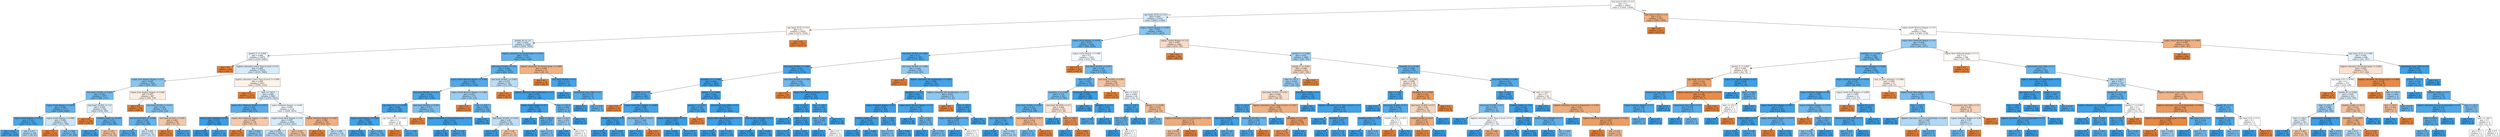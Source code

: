 digraph Tree {
node [shape=box, style="filled", color="black"] ;
0 [label="imd_band_0-10% <= 0.0\ngini = 0.5\nsamples = 26852\nvalue = [13426, 13426]", fillcolor="#e5813900"] ;
1 [label="age_band_35-55 <= 1.0\ngini = 0.493\nsamples = 21431\nvalue = [9443, 11988]", fillcolor="#399de536"] ;
0 -> 1 [labeldistance=2.5, labelangle=45, headlabel="True"] ;
2 [label="age_band_35-55 <= 0.0\ngini = 0.5\nsamples = 14501\nvalue = [7472, 7029]", fillcolor="#e581390f"] ;
1 -> 2 ;
3 [label="gender_M <= 1.0\ngini = 0.492\nsamples = 12488\nvalue = [5459, 7029]", fillcolor="#399de539"] ;
2 -> 3 ;
4 [label="gender_F <= 0.999\ngini = 0.499\nsamples = 10875\nvalue = [5195, 5680]", fillcolor="#399de516"] ;
3 -> 4 ;
5 [label="gini = 0.0\nsamples = 640\nvalue = [640, 0]", fillcolor="#e58139ff"] ;
4 -> 5 ;
6 [label="highest_education_Lower Than A Level <= 0.0\ngini = 0.494\nsamples = 10235\nvalue = [4555, 5680]", fillcolor="#399de533"] ;
4 -> 6 ;
7 [label="region_East Anglian Region <= 0.0\ngini = 0.406\nsamples = 3424\nvalue = [969, 2455]", fillcolor="#399de59a"] ;
6 -> 7 ;
8 [label="imd_band_10-20% <= 0.001\ngini = 0.342\nsamples = 2737\nvalue = [600, 2137]", fillcolor="#399de5b7"] ;
7 -> 8 ;
9 [label="region_South Region <= 0.005\ngini = 0.266\nsamples = 2173\nvalue = [344, 1829]", fillcolor="#399de5cf"] ;
8 -> 9 ;
10 [label="region_North Region <= 0.012\ngini = 0.145\nsamples = 1673\nvalue = [132, 1541]", fillcolor="#399de5e9"] ;
9 -> 10 ;
11 [label="gini = 0.112\nsamples = 1573\nvalue = [94, 1479]", fillcolor="#399de5ef"] ;
10 -> 11 ;
12 [label="gini = 0.471\nsamples = 100\nvalue = [38, 62]", fillcolor="#399de563"] ;
10 -> 12 ;
13 [label="region_South Region <= 0.998\ngini = 0.488\nsamples = 500\nvalue = [212, 288]", fillcolor="#399de543"] ;
9 -> 13 ;
14 [label="gini = 0.0\nsamples = 119\nvalue = [119, 0]", fillcolor="#e58139ff"] ;
13 -> 14 ;
15 [label="gini = 0.369\nsamples = 381\nvalue = [93, 288]", fillcolor="#399de5ad"] ;
13 -> 15 ;
16 [label="imd_band_10-20% <= 1.0\ngini = 0.496\nsamples = 564\nvalue = [256, 308]", fillcolor="#399de52b"] ;
8 -> 16 ;
17 [label="gini = 0.0\nsamples = 196\nvalue = [196, 0]", fillcolor="#e58139ff"] ;
16 -> 17 ;
18 [label="studied_credits <= 30.198\ngini = 0.273\nsamples = 368\nvalue = [60, 308]", fillcolor="#399de5cd"] ;
16 -> 18 ;
19 [label="gini = 0.111\nsamples = 304\nvalue = [18, 286]", fillcolor="#399de5ef"] ;
18 -> 19 ;
20 [label="gini = 0.451\nsamples = 64\nvalue = [42, 22]", fillcolor="#e5813979"] ;
18 -> 20 ;
21 [label="region_East Anglian Region <= 0.996\ngini = 0.497\nsamples = 687\nvalue = [369, 318]", fillcolor="#e5813923"] ;
7 -> 21 ;
22 [label="gini = 0.0\nsamples = 249\nvalue = [249, 0]", fillcolor="#e58139ff"] ;
21 -> 22 ;
23 [label="imd_band_40-50% <= 0.011\ngini = 0.398\nsamples = 438\nvalue = [120, 318]", fillcolor="#399de59f"] ;
21 -> 23 ;
24 [label="imd_band_80-90% <= 0.038\ngini = 0.296\nsamples = 349\nvalue = [63, 286]", fillcolor="#399de5c7"] ;
23 -> 24 ;
25 [label="gini = 0.215\nsamples = 286\nvalue = [35, 251]", fillcolor="#399de5db"] ;
24 -> 25 ;
26 [label="gini = 0.494\nsamples = 63\nvalue = [28, 35]", fillcolor="#399de533"] ;
24 -> 26 ;
27 [label="imd_band_40-50% <= 0.991\ngini = 0.461\nsamples = 89\nvalue = [57, 32]", fillcolor="#e5813970"] ;
23 -> 27 ;
28 [label="gini = 0.0\nsamples = 54\nvalue = [54, 0]", fillcolor="#e58139ff"] ;
27 -> 28 ;
29 [label="gini = 0.157\nsamples = 35\nvalue = [3, 32]", fillcolor="#399de5e7"] ;
27 -> 29 ;
30 [label="highest_education_Lower Than A Level <= 0.999\ngini = 0.499\nsamples = 6811\nvalue = [3586, 3225]", fillcolor="#e581391a"] ;
6 -> 30 ;
31 [label="gini = 0.0\nsamples = 1010\nvalue = [1010, 0]", fillcolor="#e58139ff"] ;
30 -> 31 ;
32 [label="date <= 120.5\ngini = 0.494\nsamples = 5801\nvalue = [2576, 3225]", fillcolor="#399de533"] ;
30 -> 32 ;
33 [label="region_West Midlands Region <= 0.021\ngini = 0.235\nsamples = 663\nvalue = [90, 573]", fillcolor="#399de5d7"] ;
32 -> 33 ;
34 [label="num_of_prev_attempts <= 0.5\ngini = 0.011\nsamples = 525\nvalue = [3, 522]", fillcolor="#399de5fe"] ;
33 -> 34 ;
35 [label="gini = 0.008\nsamples = 506\nvalue = [2, 504]", fillcolor="#399de5fe"] ;
34 -> 35 ;
36 [label="gini = 0.1\nsamples = 19\nvalue = [1, 18]", fillcolor="#399de5f1"] ;
34 -> 36 ;
37 [label="region_West Midlands Region <= 0.999\ngini = 0.466\nsamples = 138\nvalue = [87, 51]", fillcolor="#e581396a"] ;
33 -> 37 ;
38 [label="gini = 0.0\nsamples = 67\nvalue = [67, 0]", fillcolor="#e58139ff"] ;
37 -> 38 ;
39 [label="gini = 0.405\nsamples = 71\nvalue = [20, 51]", fillcolor="#399de59b"] ;
37 -> 39 ;
40 [label="region_Yorkshire Region <= 0.001\ngini = 0.499\nsamples = 5138\nvalue = [2486, 2652]", fillcolor="#399de510"] ;
32 -> 40 ;
41 [label="region_South West Region <= 0.0\ngini = 0.494\nsamples = 4409\nvalue = [1954, 2455]", fillcolor="#399de534"] ;
40 -> 41 ;
42 [label="gini = 0.478\nsamples = 3626\nvalue = [1435, 2191]", fillcolor="#399de558"] ;
41 -> 42 ;
43 [label="gini = 0.447\nsamples = 783\nvalue = [519, 264]", fillcolor="#e581397d"] ;
41 -> 43 ;
44 [label="region_Yorkshire Region <= 0.997\ngini = 0.394\nsamples = 729\nvalue = [532, 197]", fillcolor="#e58139a1"] ;
40 -> 44 ;
45 [label="gini = 0.0\nsamples = 395\nvalue = [395, 0]", fillcolor="#e58139ff"] ;
44 -> 45 ;
46 [label="gini = 0.484\nsamples = 334\nvalue = [137, 197]", fillcolor="#399de54e"] ;
44 -> 46 ;
47 [label="highest_education_No Formal quals <= 0.012\ngini = 0.274\nsamples = 1613\nvalue = [264, 1349]", fillcolor="#399de5cd"] ;
3 -> 47 ;
48 [label="imd_band_50-60% <= 0.01\ngini = 0.246\nsamples = 1556\nvalue = [223, 1333]", fillcolor="#399de5d4"] ;
47 -> 48 ;
49 [label="region_North Western Region <= 0.006\ngini = 0.196\nsamples = 1375\nvalue = [151, 1224]", fillcolor="#399de5e0"] ;
48 -> 49 ;
50 [label="imd_band_80-90% <= 0.012\ngini = 0.143\nsamples = 1199\nvalue = [93, 1106]", fillcolor="#399de5ea"] ;
49 -> 50 ;
51 [label="age_band_55<= <= 0.043\ngini = 0.098\nsamples = 1044\nvalue = [54, 990]", fillcolor="#399de5f1"] ;
50 -> 51 ;
52 [label="region_South Region <= 0.006\ngini = 0.085\nsamples = 1028\nvalue = [46, 982]", fillcolor="#399de5f3"] ;
51 -> 52 ;
53 [label="gini = 0.037\nsamples = 860\nvalue = [16, 844]", fillcolor="#399de5fa"] ;
52 -> 53 ;
54 [label="gini = 0.293\nsamples = 168\nvalue = [30, 138]", fillcolor="#399de5c8"] ;
52 -> 54 ;
55 [label="age_band_55<= <= 0.925\ngini = 0.5\nsamples = 16\nvalue = [8, 8]", fillcolor="#e5813900"] ;
51 -> 55 ;
56 [label="gini = 0.0\nsamples = 7\nvalue = [7, 0]", fillcolor="#e58139ff"] ;
55 -> 56 ;
57 [label="gini = 0.198\nsamples = 9\nvalue = [1, 8]", fillcolor="#399de5df"] ;
55 -> 57 ;
58 [label="imd_band_80-90% <= 0.993\ngini = 0.377\nsamples = 155\nvalue = [39, 116]", fillcolor="#399de5a9"] ;
50 -> 58 ;
59 [label="gini = 0.0\nsamples = 37\nvalue = [37, 0]", fillcolor="#e58139ff"] ;
58 -> 59 ;
60 [label="highest_education_A Level or Equivalent <= 0.5\ngini = 0.033\nsamples = 118\nvalue = [2, 116]", fillcolor="#399de5fb"] ;
58 -> 60 ;
61 [label="gini = 0.0\nsamples = 89\nvalue = [0, 89]", fillcolor="#399de5ff"] ;
60 -> 61 ;
62 [label="gini = 0.128\nsamples = 29\nvalue = [2, 27]", fillcolor="#399de5ec"] ;
60 -> 62 ;
63 [label="region_North Western Region <= 0.982\ngini = 0.442\nsamples = 176\nvalue = [58, 118]", fillcolor="#399de582"] ;
49 -> 63 ;
64 [label="gini = 0.0\nsamples = 32\nvalue = [32, 0]", fillcolor="#e58139ff"] ;
63 -> 64 ;
65 [label="date <= 225.5\ngini = 0.296\nsamples = 144\nvalue = [26, 118]", fillcolor="#399de5c7"] ;
63 -> 65 ;
66 [label="gini = 0.0\nsamples = 79\nvalue = [0, 79]", fillcolor="#399de5ff"] ;
65 -> 66 ;
67 [label="imd_band_10-20% <= 0.025\ngini = 0.48\nsamples = 65\nvalue = [26, 39]", fillcolor="#399de555"] ;
65 -> 67 ;
68 [label="gini = 0.074\nsamples = 26\nvalue = [1, 25]", fillcolor="#399de5f5"] ;
67 -> 68 ;
69 [label="gini = 0.46\nsamples = 39\nvalue = [25, 14]", fillcolor="#e5813970"] ;
67 -> 69 ;
70 [label="imd_band_50-60% <= 0.962\ngini = 0.479\nsamples = 181\nvalue = [72, 109]", fillcolor="#399de557"] ;
48 -> 70 ;
71 [label="gini = 0.0\nsamples = 69\nvalue = [69, 0]", fillcolor="#e58139ff"] ;
70 -> 71 ;
72 [label="highest_education_HE Qualification <= 0.5\ngini = 0.052\nsamples = 112\nvalue = [3, 109]", fillcolor="#399de5f8"] ;
70 -> 72 ;
73 [label="region_South Region <= 0.5\ngini = 0.02\nsamples = 101\nvalue = [1, 100]", fillcolor="#399de5fc"] ;
72 -> 73 ;
74 [label="gini = 0.0\nsamples = 94\nvalue = [0, 94]", fillcolor="#399de5ff"] ;
73 -> 74 ;
75 [label="date <= 201.0\ngini = 0.245\nsamples = 7\nvalue = [1, 6]", fillcolor="#399de5d4"] ;
73 -> 75 ;
76 [label="gini = 0.0\nsamples = 3\nvalue = [0, 3]", fillcolor="#399de5ff"] ;
75 -> 76 ;
77 [label="gini = 0.375\nsamples = 4\nvalue = [1, 3]", fillcolor="#399de5aa"] ;
75 -> 77 ;
78 [label="date <= 201.0\ngini = 0.298\nsamples = 11\nvalue = [2, 9]", fillcolor="#399de5c6"] ;
72 -> 78 ;
79 [label="date <= 92.5\ngini = 0.444\nsamples = 6\nvalue = [2, 4]", fillcolor="#399de57f"] ;
78 -> 79 ;
80 [label="gini = 0.0\nsamples = 2\nvalue = [0, 2]", fillcolor="#399de5ff"] ;
79 -> 80 ;
81 [label="gini = 0.5\nsamples = 4\nvalue = [2, 2]", fillcolor="#e5813900"] ;
79 -> 81 ;
82 [label="gini = 0.0\nsamples = 5\nvalue = [0, 5]", fillcolor="#399de5ff"] ;
78 -> 82 ;
83 [label="highest_education_No Formal quals <= 0.989\ngini = 0.404\nsamples = 57\nvalue = [41, 16]", fillcolor="#e581399b"] ;
47 -> 83 ;
84 [label="gini = 0.0\nsamples = 40\nvalue = [40, 0]", fillcolor="#e58139ff"] ;
83 -> 84 ;
85 [label="imd_band_30-40% <= 0.5\ngini = 0.111\nsamples = 17\nvalue = [1, 16]", fillcolor="#399de5ef"] ;
83 -> 85 ;
86 [label="gini = 0.0\nsamples = 9\nvalue = [0, 9]", fillcolor="#399de5ff"] ;
85 -> 86 ;
87 [label="assessment_type_CMA <= 0.5\ngini = 0.219\nsamples = 8\nvalue = [1, 7]", fillcolor="#399de5db"] ;
85 -> 87 ;
88 [label="gini = 0.0\nsamples = 2\nvalue = [0, 2]", fillcolor="#399de5ff"] ;
87 -> 88 ;
89 [label="gini = 0.278\nsamples = 6\nvalue = [1, 5]", fillcolor="#399de5cc"] ;
87 -> 89 ;
90 [label="gini = 0.0\nsamples = 2013\nvalue = [2013, 0]", fillcolor="#e58139ff"] ;
2 -> 90 ;
91 [label="region_London Region <= 0.003\ngini = 0.407\nsamples = 6930\nvalue = [1971, 4959]", fillcolor="#399de59a"] ;
1 -> 91 ;
92 [label="region_South Region <= 0.001\ngini = 0.307\nsamples = 5248\nvalue = [992, 4256]", fillcolor="#399de5c4"] ;
91 -> 92 ;
93 [label="imd_band_30-40% <= 0.001\ngini = 0.17\nsamples = 3985\nvalue = [374, 3611]", fillcolor="#399de5e5"] ;
92 -> 93 ;
94 [label="imd_band_80-90% <= 0.001\ngini = 0.101\nsamples = 3357\nvalue = [179, 3178]", fillcolor="#399de5f1"] ;
93 -> 94 ;
95 [label="disability_N <= 0.986\ngini = 0.054\nsamples = 2904\nvalue = [80, 2824]", fillcolor="#399de5f8"] ;
94 -> 95 ;
96 [label="disability_Y <= 1.0\ngini = 0.151\nsamples = 449\nvalue = [37, 412]", fillcolor="#399de5e8"] ;
95 -> 96 ;
97 [label="gini = 0.0\nsamples = 18\nvalue = [18, 0]", fillcolor="#e58139ff"] ;
96 -> 97 ;
98 [label="region_South West Region <= 0.046\ngini = 0.084\nsamples = 431\nvalue = [19, 412]", fillcolor="#399de5f3"] ;
96 -> 98 ;
99 [label="studied_credits <= 37.5\ngini = 0.016\nsamples = 364\nvalue = [3, 361]", fillcolor="#399de5fd"] ;
98 -> 99 ;
100 [label="gini = 0.012\nsamples = 344\nvalue = [2, 342]", fillcolor="#399de5fe"] ;
99 -> 100 ;
101 [label="gini = 0.095\nsamples = 20\nvalue = [1, 19]", fillcolor="#399de5f2"] ;
99 -> 101 ;
102 [label="imd_band_10-20% <= 0.017\ngini = 0.364\nsamples = 67\nvalue = [16, 51]", fillcolor="#399de5af"] ;
98 -> 102 ;
103 [label="gini = 0.073\nsamples = 53\nvalue = [2, 51]", fillcolor="#399de5f5"] ;
102 -> 103 ;
104 [label="gini = 0.0\nsamples = 14\nvalue = [14, 0]", fillcolor="#e58139ff"] ;
102 -> 104 ;
105 [label="gender_F <= 0.984\ngini = 0.034\nsamples = 2455\nvalue = [43, 2412]", fillcolor="#399de5fa"] ;
95 -> 105 ;
106 [label="gender_F <= 0.011\ngini = 0.118\nsamples = 478\nvalue = [30, 448]", fillcolor="#399de5ee"] ;
105 -> 106 ;
107 [label="region_Yorkshire Region <= 0.5\ngini = 0.013\nsamples = 451\nvalue = [3, 448]", fillcolor="#399de5fd"] ;
106 -> 107 ;
108 [label="gini = 0.009\nsamples = 426\nvalue = [2, 424]", fillcolor="#399de5fe"] ;
107 -> 108 ;
109 [label="gini = 0.077\nsamples = 25\nvalue = [1, 24]", fillcolor="#399de5f4"] ;
107 -> 109 ;
110 [label="gini = 0.0\nsamples = 27\nvalue = [27, 0]", fillcolor="#e58139ff"] ;
106 -> 110 ;
111 [label="assessment_type_CMA <= 0.5\ngini = 0.013\nsamples = 1977\nvalue = [13, 1964]", fillcolor="#399de5fd"] ;
105 -> 111 ;
112 [label="region_West Midlands Region <= 0.5\ngini = 0.022\nsamples = 728\nvalue = [8, 720]", fillcolor="#399de5fc"] ;
111 -> 112 ;
113 [label="gini = 0.015\nsamples = 665\nvalue = [5, 660]", fillcolor="#399de5fd"] ;
112 -> 113 ;
114 [label="gini = 0.091\nsamples = 63\nvalue = [3, 60]", fillcolor="#399de5f2"] ;
112 -> 114 ;
115 [label="num_of_prev_attempts <= 0.5\ngini = 0.008\nsamples = 1249\nvalue = [5, 1244]", fillcolor="#399de5fe"] ;
111 -> 115 ;
116 [label="gini = 0.007\nsamples = 1208\nvalue = [4, 1204]", fillcolor="#399de5fe"] ;
115 -> 116 ;
117 [label="gini = 0.048\nsamples = 41\nvalue = [1, 40]", fillcolor="#399de5f9"] ;
115 -> 117 ;
118 [label="imd_band_80-90% <= 0.994\ngini = 0.342\nsamples = 453\nvalue = [99, 354]", fillcolor="#399de5b8"] ;
94 -> 118 ;
119 [label="gini = 0.0\nsamples = 95\nvalue = [95, 0]", fillcolor="#e58139ff"] ;
118 -> 119 ;
120 [label="region_West Midlands Region <= 0.5\ngini = 0.022\nsamples = 358\nvalue = [4, 354]", fillcolor="#399de5fc"] ;
118 -> 120 ;
121 [label="date <= 169.5\ngini = 0.018\nsamples = 335\nvalue = [3, 332]", fillcolor="#399de5fd"] ;
120 -> 121 ;
122 [label="gini = 0.0\nsamples = 91\nvalue = [0, 91]", fillcolor="#399de5ff"] ;
121 -> 122 ;
123 [label="date <= 197.5\ngini = 0.024\nsamples = 244\nvalue = [3, 241]", fillcolor="#399de5fc"] ;
121 -> 123 ;
124 [label="gini = 0.077\nsamples = 25\nvalue = [1, 24]", fillcolor="#399de5f4"] ;
123 -> 124 ;
125 [label="gini = 0.018\nsamples = 219\nvalue = [2, 217]", fillcolor="#399de5fd"] ;
123 -> 125 ;
126 [label="date <= 169.5\ngini = 0.083\nsamples = 23\nvalue = [1, 22]", fillcolor="#399de5f3"] ;
120 -> 126 ;
127 [label="date <= 145.0\ngini = 0.245\nsamples = 7\nvalue = [1, 6]", fillcolor="#399de5d4"] ;
126 -> 127 ;
128 [label="gini = 0.0\nsamples = 5\nvalue = [0, 5]", fillcolor="#399de5ff"] ;
127 -> 128 ;
129 [label="gini = 0.5\nsamples = 2\nvalue = [1, 1]", fillcolor="#e5813900"] ;
127 -> 129 ;
130 [label="gini = 0.0\nsamples = 16\nvalue = [0, 16]", fillcolor="#399de5ff"] ;
126 -> 130 ;
131 [label="imd_band_30-40% <= 0.999\ngini = 0.428\nsamples = 628\nvalue = [195, 433]", fillcolor="#399de58c"] ;
93 -> 131 ;
132 [label="gini = 0.0\nsamples = 173\nvalue = [173, 0]", fillcolor="#e58139ff"] ;
131 -> 132 ;
133 [label="highest_education_HE Qualification <= 0.043\ngini = 0.092\nsamples = 455\nvalue = [22, 433]", fillcolor="#399de5f2"] ;
131 -> 133 ;
134 [label="disability_Y <= 0.5\ngini = 0.043\nsamples = 412\nvalue = [9, 403]", fillcolor="#399de5f9"] ;
133 -> 134 ;
135 [label="region_Yorkshire Region <= 0.5\ngini = 0.033\nsamples = 358\nvalue = [6, 352]", fillcolor="#399de5fb"] ;
134 -> 135 ;
136 [label="studied_credits <= 52.5\ngini = 0.024\nsamples = 323\nvalue = [4, 319]", fillcolor="#399de5fc"] ;
135 -> 136 ;
137 [label="gini = 0.014\nsamples = 280\nvalue = [2, 278]", fillcolor="#399de5fd"] ;
136 -> 137 ;
138 [label="gini = 0.089\nsamples = 43\nvalue = [2, 41]", fillcolor="#399de5f3"] ;
136 -> 138 ;
139 [label="date <= 89.0\ngini = 0.108\nsamples = 35\nvalue = [2, 33]", fillcolor="#399de5f0"] ;
135 -> 139 ;
140 [label="gini = 0.375\nsamples = 4\nvalue = [1, 3]", fillcolor="#399de5aa"] ;
139 -> 140 ;
141 [label="gini = 0.062\nsamples = 31\nvalue = [1, 30]", fillcolor="#399de5f6"] ;
139 -> 141 ;
142 [label="region_North Western Region <= 0.5\ngini = 0.105\nsamples = 54\nvalue = [3, 51]", fillcolor="#399de5f0"] ;
134 -> 142 ;
143 [label="gini = 0.0\nsamples = 38\nvalue = [0, 38]", fillcolor="#399de5ff"] ;
142 -> 143 ;
144 [label="date <= 92.5\ngini = 0.305\nsamples = 16\nvalue = [3, 13]", fillcolor="#399de5c4"] ;
142 -> 144 ;
145 [label="gini = 0.0\nsamples = 3\nvalue = [0, 3]", fillcolor="#399de5ff"] ;
144 -> 145 ;
146 [label="gini = 0.355\nsamples = 13\nvalue = [3, 10]", fillcolor="#399de5b3"] ;
144 -> 146 ;
147 [label="highest_education_HE Qualification <= 0.977\ngini = 0.422\nsamples = 43\nvalue = [13, 30]", fillcolor="#399de591"] ;
133 -> 147 ;
148 [label="gini = 0.0\nsamples = 12\nvalue = [12, 0]", fillcolor="#e58139ff"] ;
147 -> 148 ;
149 [label="date <= 145.0\ngini = 0.062\nsamples = 31\nvalue = [1, 30]", fillcolor="#399de5f6"] ;
147 -> 149 ;
150 [label="region_Yorkshire Region <= 0.5\ngini = 0.219\nsamples = 8\nvalue = [1, 7]", fillcolor="#399de5db"] ;
149 -> 150 ;
151 [label="gini = 0.0\nsamples = 6\nvalue = [0, 6]", fillcolor="#399de5ff"] ;
150 -> 151 ;
152 [label="gini = 0.5\nsamples = 2\nvalue = [1, 1]", fillcolor="#e5813900"] ;
150 -> 152 ;
153 [label="gini = 0.0\nsamples = 23\nvalue = [0, 23]", fillcolor="#399de5ff"] ;
149 -> 153 ;
154 [label="region_South Region <= 0.998\ngini = 0.5\nsamples = 1263\nvalue = [618, 645]", fillcolor="#399de50b"] ;
92 -> 154 ;
155 [label="gini = 0.0\nsamples = 443\nvalue = [443, 0]", fillcolor="#e58139ff"] ;
154 -> 155 ;
156 [label="imd_band_20-30% <= 0.017\ngini = 0.336\nsamples = 820\nvalue = [175, 645]", fillcolor="#399de5ba"] ;
154 -> 156 ;
157 [label="date <= 225.5\ngini = 0.267\nsamples = 730\nvalue = [116, 614]", fillcolor="#399de5cf"] ;
156 -> 157 ;
158 [label="disability_Y <= 0.001\ngini = 0.374\nsamples = 461\nvalue = [115, 346]", fillcolor="#399de5aa"] ;
157 -> 158 ;
159 [label="imd_band_70-80% <= 0.011\ngini = 0.272\nsamples = 358\nvalue = [58, 300]", fillcolor="#399de5ce"] ;
158 -> 159 ;
160 [label="imd_band_40-50% <= 0.5\ngini = 0.166\nsamples = 317\nvalue = [29, 288]", fillcolor="#399de5e5"] ;
159 -> 160 ;
161 [label="gini = 0.024\nsamples = 245\nvalue = [3, 242]", fillcolor="#399de5fc"] ;
160 -> 161 ;
162 [label="gini = 0.461\nsamples = 72\nvalue = [26, 46]", fillcolor="#399de56f"] ;
160 -> 162 ;
163 [label="imd_band_80-90% <= 0.013\ngini = 0.414\nsamples = 41\nvalue = [29, 12]", fillcolor="#e5813995"] ;
159 -> 163 ;
164 [label="gini = 0.32\nsamples = 15\nvalue = [3, 12]", fillcolor="#399de5bf"] ;
163 -> 164 ;
165 [label="gini = 0.0\nsamples = 26\nvalue = [26, 0]", fillcolor="#e58139ff"] ;
163 -> 165 ;
166 [label="imd_band_90-100% <= 0.5\ngini = 0.494\nsamples = 103\nvalue = [57, 46]", fillcolor="#e5813931"] ;
158 -> 166 ;
167 [label="gini = 0.0\nsamples = 38\nvalue = [0, 38]", fillcolor="#399de5ff"] ;
166 -> 167 ;
168 [label="date <= 148.5\ngini = 0.216\nsamples = 65\nvalue = [57, 8]", fillcolor="#e58139db"] ;
166 -> 168 ;
169 [label="gini = 0.0\nsamples = 6\nvalue = [0, 6]", fillcolor="#399de5ff"] ;
168 -> 169 ;
170 [label="gini = 0.065\nsamples = 59\nvalue = [57, 2]", fillcolor="#e58139f6"] ;
168 -> 170 ;
171 [label="imd_band_50-60% <= 0.5\ngini = 0.007\nsamples = 269\nvalue = [1, 268]", fillcolor="#399de5fe"] ;
157 -> 171 ;
172 [label="gini = 0.0\nsamples = 240\nvalue = [0, 240]", fillcolor="#399de5ff"] ;
171 -> 172 ;
173 [label="disability_N <= 0.5\ngini = 0.067\nsamples = 29\nvalue = [1, 28]", fillcolor="#399de5f6"] ;
171 -> 173 ;
174 [label="gini = 0.198\nsamples = 9\nvalue = [1, 8]", fillcolor="#399de5df"] ;
173 -> 174 ;
175 [label="gini = 0.0\nsamples = 20\nvalue = [0, 20]", fillcolor="#399de5ff"] ;
173 -> 175 ;
176 [label="imd_band_20-30% <= 0.991\ngini = 0.452\nsamples = 90\nvalue = [59, 31]", fillcolor="#e5813979"] ;
156 -> 176 ;
177 [label="gini = 0.0\nsamples = 30\nvalue = [30, 0]", fillcolor="#e58139ff"] ;
176 -> 177 ;
178 [label="date <= 225.5\ngini = 0.499\nsamples = 60\nvalue = [29, 31]", fillcolor="#399de510"] ;
176 -> 178 ;
179 [label="date <= 120.5\ngini = 0.1\nsamples = 19\nvalue = [1, 18]", fillcolor="#399de5f1"] ;
178 -> 179 ;
180 [label="date <= 89.0\ngini = 0.278\nsamples = 6\nvalue = [1, 5]", fillcolor="#399de5cc"] ;
179 -> 180 ;
181 [label="gini = 0.0\nsamples = 4\nvalue = [0, 4]", fillcolor="#399de5ff"] ;
180 -> 181 ;
182 [label="gini = 0.5\nsamples = 2\nvalue = [1, 1]", fillcolor="#e5813900"] ;
180 -> 182 ;
183 [label="gini = 0.0\nsamples = 13\nvalue = [0, 13]", fillcolor="#399de5ff"] ;
179 -> 183 ;
184 [label="gender_F <= 0.006\ngini = 0.433\nsamples = 41\nvalue = [28, 13]", fillcolor="#e5813989"] ;
178 -> 184 ;
185 [label="gini = 0.32\nsamples = 5\nvalue = [1, 4]", fillcolor="#399de5bf"] ;
184 -> 185 ;
186 [label="highest_education_A Level or Equivalent <= 0.052\ngini = 0.375\nsamples = 36\nvalue = [27, 9]", fillcolor="#e58139aa"] ;
184 -> 186 ;
187 [label="gini = 0.436\nsamples = 28\nvalue = [19, 9]", fillcolor="#e5813986"] ;
186 -> 187 ;
188 [label="gini = 0.0\nsamples = 8\nvalue = [8, 0]", fillcolor="#e58139ff"] ;
186 -> 188 ;
189 [label="region_London Region <= 1.0\ngini = 0.487\nsamples = 1682\nvalue = [979, 703]", fillcolor="#e5813948"] ;
91 -> 189 ;
190 [label="gini = 0.0\nsamples = 596\nvalue = [596, 0]", fillcolor="#e58139ff"] ;
189 -> 190 ;
191 [label="gender_F <= 0.999\ngini = 0.457\nsamples = 1086\nvalue = [383, 703]", fillcolor="#399de574"] ;
189 -> 191 ;
192 [label="gender_F <= 0.001\ngini = 0.484\nsamples = 453\nvalue = [267, 186]", fillcolor="#e581394d"] ;
191 -> 192 ;
193 [label="date <= 197.5\ngini = 0.436\nsamples = 274\nvalue = [88, 186]", fillcolor="#399de586"] ;
192 -> 193 ;
194 [label="imd_band_10-20% <= 0.011\ngini = 0.489\nsamples = 150\nvalue = [86, 64]", fillcolor="#e5813941"] ;
193 -> 194 ;
195 [label="date <= 145.0\ngini = 0.153\nsamples = 36\nvalue = [3, 33]", fillcolor="#399de5e8"] ;
194 -> 195 ;
196 [label="imd_band_30-40% <= 0.5\ngini = 0.077\nsamples = 25\nvalue = [1, 24]", fillcolor="#399de5f4"] ;
195 -> 196 ;
197 [label="gini = 0.0\nsamples = 18\nvalue = [0, 18]", fillcolor="#399de5ff"] ;
196 -> 197 ;
198 [label="gini = 0.245\nsamples = 7\nvalue = [1, 6]", fillcolor="#399de5d4"] ;
196 -> 198 ;
199 [label="imd_band_60-70% <= 0.5\ngini = 0.298\nsamples = 11\nvalue = [2, 9]", fillcolor="#399de5c6"] ;
195 -> 199 ;
200 [label="gini = 0.18\nsamples = 10\nvalue = [1, 9]", fillcolor="#399de5e3"] ;
199 -> 200 ;
201 [label="gini = 0.0\nsamples = 1\nvalue = [1, 0]", fillcolor="#e58139ff"] ;
199 -> 201 ;
202 [label="highest_education_Lower Than A Level <= 0.011\ngini = 0.396\nsamples = 114\nvalue = [83, 31]", fillcolor="#e58139a0"] ;
194 -> 202 ;
203 [label="gini = 0.0\nsamples = 14\nvalue = [0, 14]", fillcolor="#399de5ff"] ;
202 -> 203 ;
204 [label="disability_Y <= 0.989\ngini = 0.282\nsamples = 100\nvalue = [83, 17]", fillcolor="#e58139cb"] ;
202 -> 204 ;
205 [label="gini = 0.221\nsamples = 95\nvalue = [83, 12]", fillcolor="#e58139da"] ;
204 -> 205 ;
206 [label="gini = 0.0\nsamples = 5\nvalue = [0, 5]", fillcolor="#399de5ff"] ;
204 -> 206 ;
207 [label="imd_band_10-20% <= 0.5\ngini = 0.032\nsamples = 124\nvalue = [2, 122]", fillcolor="#399de5fb"] ;
193 -> 207 ;
208 [label="gini = 0.0\nsamples = 67\nvalue = [0, 67]", fillcolor="#399de5ff"] ;
207 -> 208 ;
209 [label="highest_education_Lower Than A Level <= 0.5\ngini = 0.068\nsamples = 57\nvalue = [2, 55]", fillcolor="#399de5f6"] ;
207 -> 209 ;
210 [label="gini = 0.0\nsamples = 18\nvalue = [0, 18]", fillcolor="#399de5ff"] ;
209 -> 210 ;
211 [label="disability_N <= 0.5\ngini = 0.097\nsamples = 39\nvalue = [2, 37]", fillcolor="#399de5f1"] ;
209 -> 211 ;
212 [label="gini = 0.0\nsamples = 9\nvalue = [0, 9]", fillcolor="#399de5ff"] ;
211 -> 212 ;
213 [label="gini = 0.124\nsamples = 30\nvalue = [2, 28]", fillcolor="#399de5ed"] ;
211 -> 213 ;
214 [label="gini = 0.0\nsamples = 179\nvalue = [179, 0]", fillcolor="#e58139ff"] ;
192 -> 214 ;
215 [label="disability_N <= 0.992\ngini = 0.299\nsamples = 633\nvalue = [116, 517]", fillcolor="#399de5c6"] ;
191 -> 215 ;
216 [label="date <= 222.202\ngini = 0.496\nsamples = 94\nvalue = [51, 43]", fillcolor="#e5813928"] ;
215 -> 216 ;
217 [label="date <= 169.5\ngini = 0.108\nsamples = 35\nvalue = [2, 33]", fillcolor="#399de5f0"] ;
216 -> 217 ;
218 [label="gini = 0.0\nsamples = 16\nvalue = [0, 16]", fillcolor="#399de5ff"] ;
217 -> 218 ;
219 [label="imd_band_30-40% <= 0.5\ngini = 0.188\nsamples = 19\nvalue = [2, 17]", fillcolor="#399de5e1"] ;
217 -> 219 ;
220 [label="studied_credits <= 45.0\ngini = 0.111\nsamples = 17\nvalue = [1, 16]", fillcolor="#399de5ef"] ;
219 -> 220 ;
221 [label="gini = 0.0\nsamples = 12\nvalue = [0, 12]", fillcolor="#399de5ff"] ;
220 -> 221 ;
222 [label="gini = 0.32\nsamples = 5\nvalue = [1, 4]", fillcolor="#399de5bf"] ;
220 -> 222 ;
223 [label="studied_credits <= 45.0\ngini = 0.5\nsamples = 2\nvalue = [1, 1]", fillcolor="#e5813900"] ;
219 -> 223 ;
224 [label="gini = 0.0\nsamples = 1\nvalue = [1, 0]", fillcolor="#e58139ff"] ;
223 -> 224 ;
225 [label="gini = 0.0\nsamples = 1\nvalue = [0, 1]", fillcolor="#399de5ff"] ;
223 -> 225 ;
226 [label="disability_N <= 0.029\ngini = 0.282\nsamples = 59\nvalue = [49, 10]", fillcolor="#e58139cb"] ;
216 -> 226 ;
227 [label="imd_band_10-20% <= 0.5\ngini = 0.48\nsamples = 25\nvalue = [15, 10]", fillcolor="#e5813955"] ;
226 -> 227 ;
228 [label="studied_credits <= 45.0\ngini = 0.375\nsamples = 20\nvalue = [15, 5]", fillcolor="#e58139aa"] ;
227 -> 228 ;
229 [label="gini = 0.117\nsamples = 16\nvalue = [15, 1]", fillcolor="#e58139ee"] ;
228 -> 229 ;
230 [label="gini = 0.0\nsamples = 4\nvalue = [0, 4]", fillcolor="#399de5ff"] ;
228 -> 230 ;
231 [label="gini = 0.0\nsamples = 5\nvalue = [0, 5]", fillcolor="#399de5ff"] ;
227 -> 231 ;
232 [label="gini = 0.0\nsamples = 34\nvalue = [34, 0]", fillcolor="#e58139ff"] ;
226 -> 232 ;
233 [label="imd_band_70-80% <= 0.001\ngini = 0.212\nsamples = 539\nvalue = [65, 474]", fillcolor="#399de5dc"] ;
215 -> 233 ;
234 [label="date <= 89.0\ngini = 0.099\nsamples = 459\nvalue = [24, 435]", fillcolor="#399de5f1"] ;
233 -> 234 ;
235 [label="imd_band_10-20% <= 0.5\ngini = 0.361\nsamples = 72\nvalue = [17, 55]", fillcolor="#399de5b0"] ;
234 -> 235 ;
236 [label="gini = 0.0\nsamples = 37\nvalue = [0, 37]", fillcolor="#399de5ff"] ;
235 -> 236 ;
237 [label="highest_education_Lower Than A Level <= 0.5\ngini = 0.5\nsamples = 35\nvalue = [17, 18]", fillcolor="#399de50e"] ;
235 -> 237 ;
238 [label="gini = 0.0\nsamples = 12\nvalue = [0, 12]", fillcolor="#399de5ff"] ;
237 -> 238 ;
239 [label="gini = 0.386\nsamples = 23\nvalue = [17, 6]", fillcolor="#e58139a5"] ;
237 -> 239 ;
240 [label="studied_credits <= 75.0\ngini = 0.036\nsamples = 387\nvalue = [7, 380]", fillcolor="#399de5fa"] ;
234 -> 240 ;
241 [label="date <= 169.5\ngini = 0.026\nsamples = 374\nvalue = [5, 369]", fillcolor="#399de5fc"] ;
240 -> 241 ;
242 [label="gini = 0.084\nsamples = 68\nvalue = [3, 65]", fillcolor="#399de5f3"] ;
241 -> 242 ;
243 [label="gini = 0.013\nsamples = 306\nvalue = [2, 304]", fillcolor="#399de5fd"] ;
241 -> 243 ;
244 [label="num_of_prev_attempts <= 0.5\ngini = 0.26\nsamples = 13\nvalue = [2, 11]", fillcolor="#399de5d1"] ;
240 -> 244 ;
245 [label="gini = 0.0\nsamples = 6\nvalue = [0, 6]", fillcolor="#399de5ff"] ;
244 -> 245 ;
246 [label="gini = 0.408\nsamples = 7\nvalue = [2, 5]", fillcolor="#399de599"] ;
244 -> 246 ;
247 [label="date <= 225.5\ngini = 0.5\nsamples = 80\nvalue = [41, 39]", fillcolor="#e581390c"] ;
233 -> 247 ;
248 [label="gini = 0.0\nsamples = 25\nvalue = [0, 25]", fillcolor="#399de5ff"] ;
247 -> 248 ;
249 [label="highest_education_A Level or Equivalent <= 0.001\ngini = 0.38\nsamples = 55\nvalue = [41, 14]", fillcolor="#e58139a8"] ;
247 -> 249 ;
250 [label="gini = 0.0\nsamples = 5\nvalue = [0, 5]", fillcolor="#399de5ff"] ;
249 -> 250 ;
251 [label="highest_education_A Level or Equivalent <= 0.951\ngini = 0.295\nsamples = 50\nvalue = [41, 9]", fillcolor="#e58139c7"] ;
249 -> 251 ;
252 [label="gini = 0.0\nsamples = 21\nvalue = [21, 0]", fillcolor="#e58139ff"] ;
251 -> 252 ;
253 [label="gini = 0.428\nsamples = 29\nvalue = [20, 9]", fillcolor="#e581398c"] ;
251 -> 253 ;
254 [label="imd_band_0-10% <= 1.0\ngini = 0.39\nsamples = 5421\nvalue = [3983, 1438]", fillcolor="#e58139a3"] ;
0 -> 254 [labeldistance=2.5, labelangle=-45, headlabel="False"] ;
255 [label="gini = 0.0\nsamples = 2515\nvalue = [2515, 0]", fillcolor="#e58139ff"] ;
254 -> 255 ;
256 [label="region_North Western Region <= 0.0\ngini = 0.5\nsamples = 2906\nvalue = [1468, 1438]", fillcolor="#e5813905"] ;
254 -> 256 ;
257 [label="region_West Midlands Region <= 0.0\ngini = 0.434\nsamples = 1572\nvalue = [501, 1071]", fillcolor="#399de588"] ;
256 -> 257 ;
258 [label="disability_N <= 0.997\ngini = 0.328\nsamples = 986\nvalue = [204, 782]", fillcolor="#399de5bc"] ;
257 -> 258 ;
259 [label="gender_F <= 0.997\ngini = 0.499\nsamples = 158\nvalue = [82, 76]", fillcolor="#e5813913"] ;
258 -> 259 ;
260 [label="age_band_0-35 <= 0.005\ngini = 0.318\nsamples = 101\nvalue = [81, 20]", fillcolor="#e58139c0"] ;
259 -> 260 ;
261 [label="assessment_type_TMA <= 0.5\ngini = 0.133\nsamples = 14\nvalue = [1, 13]", fillcolor="#399de5eb"] ;
260 -> 261 ;
262 [label="region_Yorkshire Region <= 0.5\ngini = 0.198\nsamples = 9\nvalue = [1, 8]", fillcolor="#399de5df"] ;
261 -> 262 ;
263 [label="gini = 0.278\nsamples = 6\nvalue = [1, 5]", fillcolor="#399de5cc"] ;
262 -> 263 ;
264 [label="gini = 0.0\nsamples = 3\nvalue = [0, 3]", fillcolor="#399de5ff"] ;
262 -> 264 ;
265 [label="gini = 0.0\nsamples = 5\nvalue = [0, 5]", fillcolor="#399de5ff"] ;
261 -> 265 ;
266 [label="highest_education_Lower Than A Level <= 0.019\ngini = 0.148\nsamples = 87\nvalue = [80, 7]", fillcolor="#e58139e9"] ;
260 -> 266 ;
267 [label="assessment_type_CMA <= 0.5\ngini = 0.219\nsamples = 8\nvalue = [1, 7]", fillcolor="#399de5db"] ;
266 -> 267 ;
268 [label="gini = 0.0\nsamples = 3\nvalue = [0, 3]", fillcolor="#399de5ff"] ;
267 -> 268 ;
269 [label="gini = 0.32\nsamples = 5\nvalue = [1, 4]", fillcolor="#399de5bf"] ;
267 -> 269 ;
270 [label="gini = 0.0\nsamples = 79\nvalue = [79, 0]", fillcolor="#e58139ff"] ;
266 -> 270 ;
271 [label="region_East Anglian Region <= 0.5\ngini = 0.034\nsamples = 57\nvalue = [1, 56]", fillcolor="#399de5fa"] ;
259 -> 271 ;
272 [label="gini = 0.0\nsamples = 51\nvalue = [0, 51]", fillcolor="#399de5ff"] ;
271 -> 272 ;
273 [label="date <= 194.0\ngini = 0.278\nsamples = 6\nvalue = [1, 5]", fillcolor="#399de5cc"] ;
271 -> 273 ;
274 [label="date <= 141.5\ngini = 0.5\nsamples = 2\nvalue = [1, 1]", fillcolor="#e5813900"] ;
273 -> 274 ;
275 [label="gini = 0.0\nsamples = 1\nvalue = [0, 1]", fillcolor="#399de5ff"] ;
274 -> 275 ;
276 [label="gini = 0.0\nsamples = 1\nvalue = [1, 0]", fillcolor="#e58139ff"] ;
274 -> 276 ;
277 [label="gini = 0.0\nsamples = 4\nvalue = [0, 4]", fillcolor="#399de5ff"] ;
273 -> 277 ;
278 [label="num_of_prev_attempts <= 0.002\ngini = 0.251\nsamples = 828\nvalue = [122, 706]", fillcolor="#399de5d3"] ;
258 -> 278 ;
279 [label="region_South East Region <= 0.056\ngini = 0.21\nsamples = 771\nvalue = [92, 679]", fillcolor="#399de5dc"] ;
278 -> 279 ;
280 [label="region_Yorkshire Region <= 0.0\ngini = 0.169\nsamples = 719\nvalue = [67, 652]", fillcolor="#399de5e5"] ;
279 -> 280 ;
281 [label="region_South West Region <= 0.071\ngini = 0.071\nsamples = 487\nvalue = [18, 469]", fillcolor="#399de5f5"] ;
280 -> 281 ;
282 [label="region_Wales <= 0.5\ngini = 0.033\nsamples = 412\nvalue = [7, 405]", fillcolor="#399de5fb"] ;
281 -> 282 ;
283 [label="gini = 0.029\nsamples = 403\nvalue = [6, 397]", fillcolor="#399de5fb"] ;
282 -> 283 ;
284 [label="gini = 0.198\nsamples = 9\nvalue = [1, 8]", fillcolor="#399de5df"] ;
282 -> 284 ;
285 [label="region_South West Region <= 0.974\ngini = 0.25\nsamples = 75\nvalue = [11, 64]", fillcolor="#399de5d3"] ;
281 -> 285 ;
286 [label="gini = 0.0\nsamples = 9\nvalue = [9, 0]", fillcolor="#e58139ff"] ;
285 -> 286 ;
287 [label="gini = 0.059\nsamples = 66\nvalue = [2, 64]", fillcolor="#399de5f7"] ;
285 -> 287 ;
288 [label="region_Yorkshire Region <= 0.978\ngini = 0.333\nsamples = 232\nvalue = [49, 183]", fillcolor="#399de5bb"] ;
280 -> 288 ;
289 [label="gini = 0.0\nsamples = 21\nvalue = [21, 0]", fillcolor="#e58139ff"] ;
288 -> 289 ;
290 [label="date <= 197.5\ngini = 0.23\nsamples = 211\nvalue = [28, 183]", fillcolor="#399de5d8"] ;
288 -> 290 ;
291 [label="gini = 0.404\nsamples = 96\nvalue = [27, 69]", fillcolor="#399de59b"] ;
290 -> 291 ;
292 [label="gini = 0.017\nsamples = 115\nvalue = [1, 114]", fillcolor="#399de5fd"] ;
290 -> 292 ;
293 [label="region_South East Region <= 0.999\ngini = 0.499\nsamples = 52\nvalue = [25, 27]", fillcolor="#399de513"] ;
279 -> 293 ;
294 [label="gini = 0.0\nsamples = 24\nvalue = [24, 0]", fillcolor="#e58139ff"] ;
293 -> 294 ;
295 [label="gender_M <= 0.5\ngini = 0.069\nsamples = 28\nvalue = [1, 27]", fillcolor="#399de5f6"] ;
293 -> 295 ;
296 [label="assessment_type_TMA <= 0.5\ngini = 0.142\nsamples = 13\nvalue = [1, 12]", fillcolor="#399de5ea"] ;
295 -> 296 ;
297 [label="gini = 0.245\nsamples = 7\nvalue = [1, 6]", fillcolor="#399de5d4"] ;
296 -> 297 ;
298 [label="gini = 0.0\nsamples = 6\nvalue = [0, 6]", fillcolor="#399de5ff"] ;
296 -> 298 ;
299 [label="gini = 0.0\nsamples = 15\nvalue = [0, 15]", fillcolor="#399de5ff"] ;
295 -> 299 ;
300 [label="num_of_prev_attempts <= 0.966\ngini = 0.499\nsamples = 57\nvalue = [30, 27]", fillcolor="#e5813919"] ;
278 -> 300 ;
301 [label="gini = 0.0\nsamples = 21\nvalue = [21, 0]", fillcolor="#e58139ff"] ;
300 -> 301 ;
302 [label="region_South West Region <= 0.036\ngini = 0.375\nsamples = 36\nvalue = [9, 27]", fillcolor="#399de5aa"] ;
300 -> 302 ;
303 [label="date <= 225.5\ngini = 0.204\nsamples = 26\nvalue = [3, 23]", fillcolor="#399de5de"] ;
302 -> 303 ;
304 [label="gini = 0.0\nsamples = 18\nvalue = [0, 18]", fillcolor="#399de5ff"] ;
303 -> 304 ;
305 [label="highest_education_A Level or Equivalent <= 0.901\ngini = 0.469\nsamples = 8\nvalue = [3, 5]", fillcolor="#399de566"] ;
303 -> 305 ;
306 [label="gini = 0.0\nsamples = 2\nvalue = [2, 0]", fillcolor="#e58139ff"] ;
305 -> 306 ;
307 [label="gini = 0.278\nsamples = 6\nvalue = [1, 5]", fillcolor="#399de5cc"] ;
305 -> 307 ;
308 [label="assessment_type_TMA <= 0.5\ngini = 0.48\nsamples = 10\nvalue = [6, 4]", fillcolor="#e5813955"] ;
302 -> 308 ;
309 [label="region_Yorkshire Region <= 0.38\ngini = 0.49\nsamples = 7\nvalue = [3, 4]", fillcolor="#399de540"] ;
308 -> 309 ;
310 [label="gini = 0.32\nsamples = 5\nvalue = [1, 4]", fillcolor="#399de5bf"] ;
309 -> 310 ;
311 [label="gini = 0.0\nsamples = 2\nvalue = [2, 0]", fillcolor="#e58139ff"] ;
309 -> 311 ;
312 [label="gini = 0.0\nsamples = 3\nvalue = [3, 0]", fillcolor="#e58139ff"] ;
308 -> 312 ;
313 [label="region_West Midlands Region <= 1.0\ngini = 0.5\nsamples = 586\nvalue = [297, 289]", fillcolor="#e5813907"] ;
257 -> 313 ;
314 [label="gini = 0.0\nsamples = 232\nvalue = [232, 0]", fillcolor="#e58139ff"] ;
313 -> 314 ;
315 [label="assessment_type_TMA <= 0.5\ngini = 0.3\nsamples = 354\nvalue = [65, 289]", fillcolor="#399de5c6"] ;
313 -> 315 ;
316 [label="highest_education_No Formal quals <= 0.5\ngini = 0.021\nsamples = 187\nvalue = [2, 185]", fillcolor="#399de5fc"] ;
315 -> 316 ;
317 [label="age_band_0-35 <= 0.5\ngini = 0.012\nsamples = 165\nvalue = [1, 164]", fillcolor="#399de5fd"] ;
316 -> 317 ;
318 [label="date <= 225.5\ngini = 0.034\nsamples = 57\nvalue = [1, 56]", fillcolor="#399de5fa"] ;
317 -> 318 ;
319 [label="highest_education_A Level or Equivalent <= 0.5\ngini = 0.105\nsamples = 18\nvalue = [1, 17]", fillcolor="#399de5f0"] ;
318 -> 319 ;
320 [label="gini = 0.165\nsamples = 11\nvalue = [1, 10]", fillcolor="#399de5e6"] ;
319 -> 320 ;
321 [label="gini = 0.0\nsamples = 7\nvalue = [0, 7]", fillcolor="#399de5ff"] ;
319 -> 321 ;
322 [label="gini = 0.0\nsamples = 39\nvalue = [0, 39]", fillcolor="#399de5ff"] ;
318 -> 322 ;
323 [label="gini = 0.0\nsamples = 108\nvalue = [0, 108]", fillcolor="#399de5ff"] ;
317 -> 323 ;
324 [label="gender_F <= 0.5\ngini = 0.087\nsamples = 22\nvalue = [1, 21]", fillcolor="#399de5f3"] ;
316 -> 324 ;
325 [label="gini = 0.0\nsamples = 11\nvalue = [0, 11]", fillcolor="#399de5ff"] ;
324 -> 325 ;
326 [label="gini = 0.165\nsamples = 11\nvalue = [1, 10]", fillcolor="#399de5e6"] ;
324 -> 326 ;
327 [label="date <= 169.5\ngini = 0.47\nsamples = 167\nvalue = [63, 104]", fillcolor="#399de565"] ;
315 -> 327 ;
328 [label="gender_M <= 0.122\ngini = 0.267\nsamples = 101\nvalue = [16, 85]", fillcolor="#399de5cf"] ;
327 -> 328 ;
329 [label="highest_education_A Level or Equivalent <= 0.5\ngini = 0.053\nsamples = 73\nvalue = [2, 71]", fillcolor="#399de5f8"] ;
328 -> 329 ;
330 [label="gini = 0.0\nsamples = 45\nvalue = [0, 45]", fillcolor="#399de5ff"] ;
329 -> 330 ;
331 [label="date <= 89.0\ngini = 0.133\nsamples = 28\nvalue = [2, 26]", fillcolor="#399de5eb"] ;
329 -> 331 ;
332 [label="gini = 0.0\nsamples = 13\nvalue = [0, 13]", fillcolor="#399de5ff"] ;
331 -> 332 ;
333 [label="gini = 0.231\nsamples = 15\nvalue = [2, 13]", fillcolor="#399de5d8"] ;
331 -> 333 ;
334 [label="gender_F <= 0.001\ngini = 0.5\nsamples = 28\nvalue = [14, 14]", fillcolor="#e5813900"] ;
328 -> 334 ;
335 [label="date <= 120.5\ngini = 0.124\nsamples = 15\nvalue = [1, 14]", fillcolor="#399de5ed"] ;
334 -> 335 ;
336 [label="gini = 0.0\nsamples = 8\nvalue = [0, 8]", fillcolor="#399de5ff"] ;
335 -> 336 ;
337 [label="gini = 0.245\nsamples = 7\nvalue = [1, 6]", fillcolor="#399de5d4"] ;
335 -> 337 ;
338 [label="gini = 0.0\nsamples = 13\nvalue = [13, 0]", fillcolor="#e58139ff"] ;
334 -> 338 ;
339 [label="highest_education_Lower Than A Level <= 0.991\ngini = 0.41\nsamples = 66\nvalue = [47, 19]", fillcolor="#e5813998"] ;
327 -> 339 ;
340 [label="highest_education_A Level or Equivalent <= 0.962\ngini = 0.256\nsamples = 53\nvalue = [45, 8]", fillcolor="#e58139d2"] ;
339 -> 340 ;
341 [label="highest_education_No Formal quals <= 0.983\ngini = 0.083\nsamples = 46\nvalue = [44, 2]", fillcolor="#e58139f3"] ;
340 -> 341 ;
342 [label="gini = 0.0\nsamples = 43\nvalue = [43, 0]", fillcolor="#e58139ff"] ;
341 -> 342 ;
343 [label="gini = 0.444\nsamples = 3\nvalue = [1, 2]", fillcolor="#399de57f"] ;
341 -> 343 ;
344 [label="age_band_0-35 <= 0.5\ngini = 0.245\nsamples = 7\nvalue = [1, 6]", fillcolor="#399de5d4"] ;
340 -> 344 ;
345 [label="gini = 0.0\nsamples = 3\nvalue = [0, 3]", fillcolor="#399de5ff"] ;
344 -> 345 ;
346 [label="gini = 0.375\nsamples = 4\nvalue = [1, 3]", fillcolor="#399de5aa"] ;
344 -> 346 ;
347 [label="gender_M <= 0.5\ngini = 0.26\nsamples = 13\nvalue = [2, 11]", fillcolor="#399de5d1"] ;
339 -> 347 ;
348 [label="disability_Y <= 0.5\ngini = 0.165\nsamples = 11\nvalue = [1, 10]", fillcolor="#399de5e6"] ;
347 -> 348 ;
349 [label="gini = 0.0\nsamples = 7\nvalue = [0, 7]", fillcolor="#399de5ff"] ;
348 -> 349 ;
350 [label="gini = 0.375\nsamples = 4\nvalue = [1, 3]", fillcolor="#399de5aa"] ;
348 -> 350 ;
351 [label="age_band_0-35 <= 0.5\ngini = 0.5\nsamples = 2\nvalue = [1, 1]", fillcolor="#e5813900"] ;
347 -> 351 ;
352 [label="gini = 0.0\nsamples = 1\nvalue = [0, 1]", fillcolor="#399de5ff"] ;
351 -> 352 ;
353 [label="gini = 0.0\nsamples = 1\nvalue = [1, 0]", fillcolor="#e58139ff"] ;
351 -> 353 ;
354 [label="region_North Western Region <= 0.999\ngini = 0.399\nsamples = 1334\nvalue = [967, 367]", fillcolor="#e581399e"] ;
256 -> 354 ;
355 [label="gini = 0.0\nsamples = 646\nvalue = [646, 0]", fillcolor="#e58139ff"] ;
354 -> 355 ;
356 [label="age_band_35-55 <= 0.992\ngini = 0.498\nsamples = 688\nvalue = [321, 367]", fillcolor="#399de520"] ;
354 -> 356 ;
357 [label="highest_education_No Formal quals <= 0.002\ngini = 0.492\nsamples = 561\nvalue = [317, 244]", fillcolor="#e581393b"] ;
356 -> 357 ;
358 [label="age_band_0-35 <= 0.995\ngini = 0.5\nsamples = 471\nvalue = [233, 238]", fillcolor="#399de505"] ;
357 -> 358 ;
359 [label="gini = 0.0\nsamples = 40\nvalue = [40, 0]", fillcolor="#e58139ff"] ;
358 -> 359 ;
360 [label="gender_M <= 0.004\ngini = 0.495\nsamples = 431\nvalue = [193, 238]", fillcolor="#399de530"] ;
358 -> 360 ;
361 [label="date <= 225.5\ngini = 0.448\nsamples = 281\nvalue = [95, 186]", fillcolor="#399de57d"] ;
360 -> 361 ;
362 [label="date <= 169.5\ngini = 0.497\nsamples = 205\nvalue = [94, 111]", fillcolor="#399de527"] ;
361 -> 362 ;
363 [label="gini = 0.063\nsamples = 61\nvalue = [2, 59]", fillcolor="#399de5f6"] ;
362 -> 363 ;
364 [label="gini = 0.461\nsamples = 144\nvalue = [92, 52]", fillcolor="#e581396f"] ;
362 -> 364 ;
365 [label="num_of_prev_attempts <= 0.5\ngini = 0.026\nsamples = 76\nvalue = [1, 75]", fillcolor="#399de5fc"] ;
361 -> 365 ;
366 [label="gini = 0.0\nsamples = 72\nvalue = [0, 72]", fillcolor="#399de5ff"] ;
365 -> 366 ;
367 [label="gini = 0.375\nsamples = 4\nvalue = [1, 3]", fillcolor="#399de5aa"] ;
365 -> 367 ;
368 [label="studied_credits <= 45.0\ngini = 0.453\nsamples = 150\nvalue = [98, 52]", fillcolor="#e5813978"] ;
360 -> 368 ;
369 [label="disability_Y <= 0.007\ngini = 0.382\nsamples = 132\nvalue = [98, 34]", fillcolor="#e58139a7"] ;
368 -> 369 ;
370 [label="gini = 0.47\nsamples = 45\nvalue = [17, 28]", fillcolor="#399de564"] ;
369 -> 370 ;
371 [label="gini = 0.128\nsamples = 87\nvalue = [81, 6]", fillcolor="#e58139ec"] ;
369 -> 371 ;
372 [label="gini = 0.0\nsamples = 18\nvalue = [0, 18]", fillcolor="#399de5ff"] ;
368 -> 372 ;
373 [label="highest_education_No Formal quals <= 0.996\ngini = 0.124\nsamples = 90\nvalue = [84, 6]", fillcolor="#e58139ed"] ;
357 -> 373 ;
374 [label="gini = 0.0\nsamples = 81\nvalue = [81, 0]", fillcolor="#e58139ff"] ;
373 -> 374 ;
375 [label="date <= 194.0\ngini = 0.444\nsamples = 9\nvalue = [3, 6]", fillcolor="#399de57f"] ;
373 -> 375 ;
376 [label="date <= 89.0\ngini = 0.444\nsamples = 3\nvalue = [2, 1]", fillcolor="#e581397f"] ;
375 -> 376 ;
377 [label="gini = 0.0\nsamples = 1\nvalue = [0, 1]", fillcolor="#399de5ff"] ;
376 -> 377 ;
378 [label="gini = 0.0\nsamples = 2\nvalue = [2, 0]", fillcolor="#e58139ff"] ;
376 -> 378 ;
379 [label="gini = 0.278\nsamples = 6\nvalue = [1, 5]", fillcolor="#399de5cc"] ;
375 -> 379 ;
380 [label="assessment_type_CMA <= 0.5\ngini = 0.061\nsamples = 127\nvalue = [4, 123]", fillcolor="#399de5f7"] ;
356 -> 380 ;
381 [label="gender_F <= 0.5\ngini = 0.156\nsamples = 47\nvalue = [4, 43]", fillcolor="#399de5e7"] ;
380 -> 381 ;
382 [label="gini = 0.0\nsamples = 16\nvalue = [0, 16]", fillcolor="#399de5ff"] ;
381 -> 382 ;
383 [label="studied_credits <= 37.5\ngini = 0.225\nsamples = 31\nvalue = [4, 27]", fillcolor="#399de5d9"] ;
381 -> 383 ;
384 [label="highest_education_A Level or Equivalent <= 0.5\ngini = 0.159\nsamples = 23\nvalue = [2, 21]", fillcolor="#399de5e7"] ;
383 -> 384 ;
385 [label="date <= 145.0\ngini = 0.231\nsamples = 15\nvalue = [2, 13]", fillcolor="#399de5d8"] ;
384 -> 385 ;
386 [label="gini = 0.32\nsamples = 10\nvalue = [2, 8]", fillcolor="#399de5bf"] ;
385 -> 386 ;
387 [label="gini = 0.0\nsamples = 5\nvalue = [0, 5]", fillcolor="#399de5ff"] ;
385 -> 387 ;
388 [label="gini = 0.0\nsamples = 8\nvalue = [0, 8]", fillcolor="#399de5ff"] ;
384 -> 388 ;
389 [label="date <= 120.5\ngini = 0.375\nsamples = 8\nvalue = [2, 6]", fillcolor="#399de5aa"] ;
383 -> 389 ;
390 [label="gini = 0.0\nsamples = 4\nvalue = [0, 4]", fillcolor="#399de5ff"] ;
389 -> 390 ;
391 [label="date <= 148.5\ngini = 0.5\nsamples = 4\nvalue = [2, 2]", fillcolor="#e5813900"] ;
389 -> 391 ;
392 [label="gini = 0.5\nsamples = 2\nvalue = [1, 1]", fillcolor="#e5813900"] ;
391 -> 392 ;
393 [label="gini = 0.5\nsamples = 2\nvalue = [1, 1]", fillcolor="#e5813900"] ;
391 -> 393 ;
394 [label="gini = 0.0\nsamples = 80\nvalue = [0, 80]", fillcolor="#399de5ff"] ;
380 -> 394 ;
}